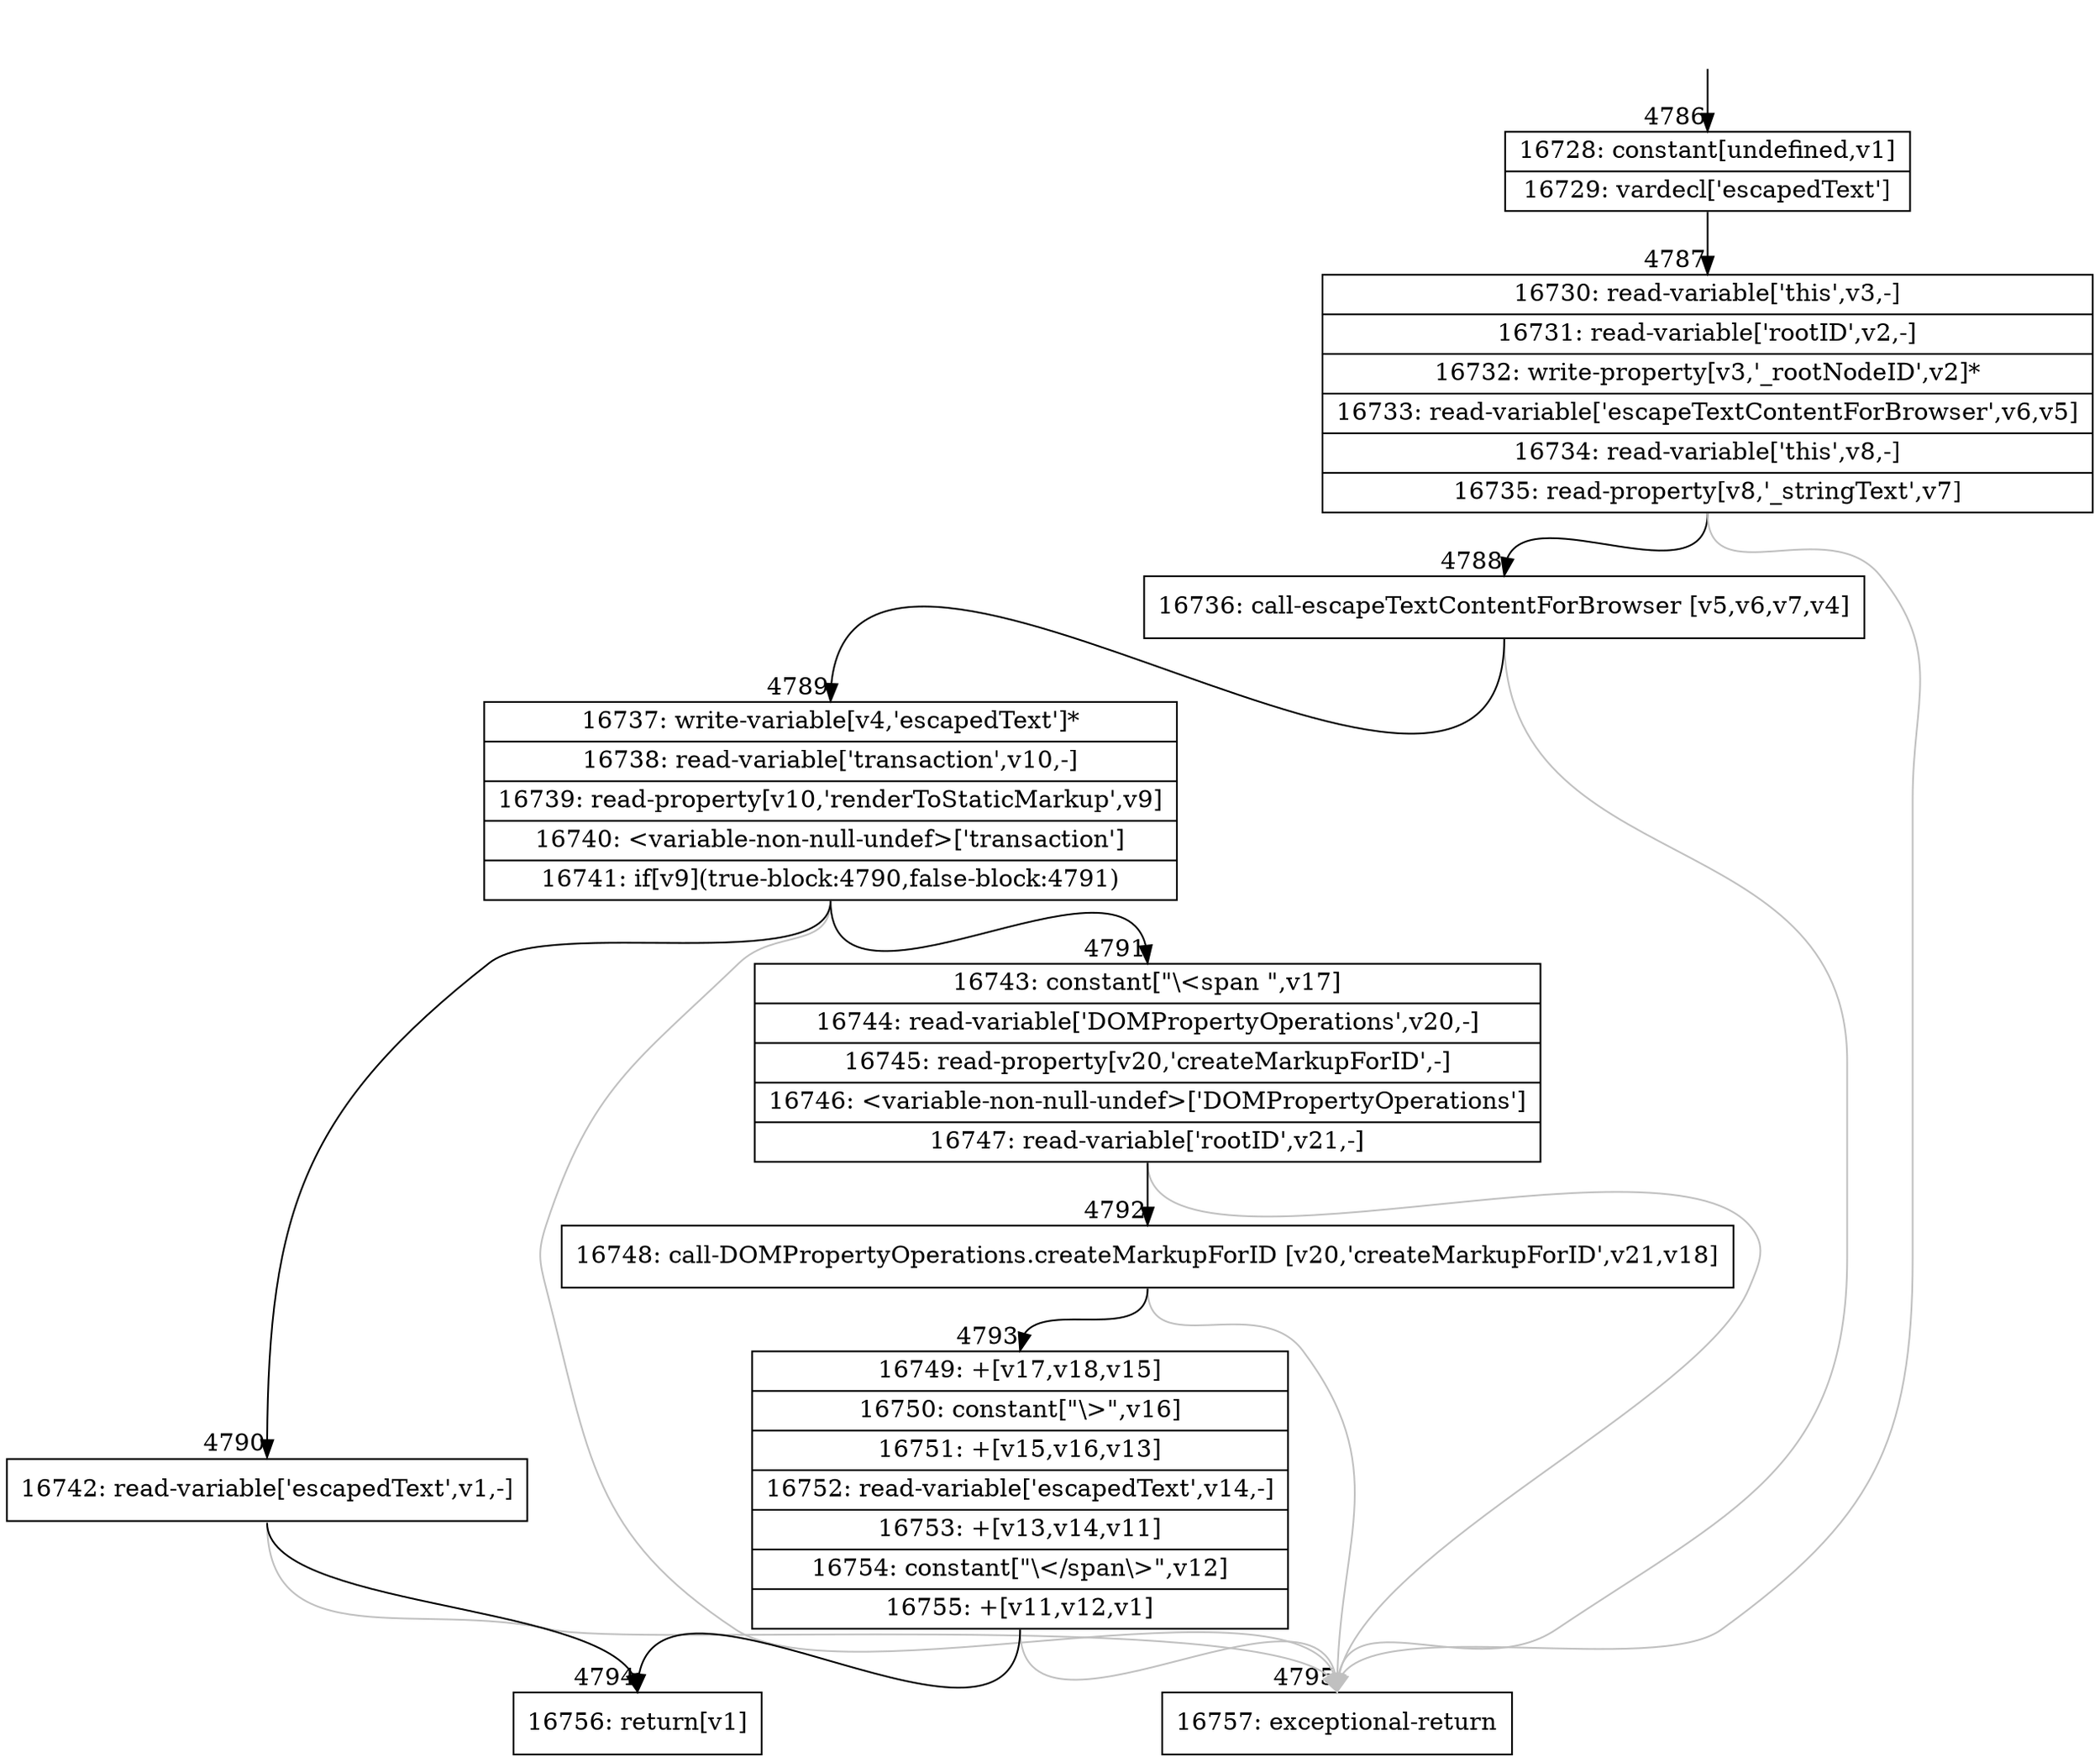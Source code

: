 digraph {
rankdir="TD"
BB_entry324[shape=none,label=""];
BB_entry324 -> BB4786 [tailport=s, headport=n, headlabel="    4786"]
BB4786 [shape=record label="{16728: constant[undefined,v1]|16729: vardecl['escapedText']}" ] 
BB4786 -> BB4787 [tailport=s, headport=n, headlabel="      4787"]
BB4787 [shape=record label="{16730: read-variable['this',v3,-]|16731: read-variable['rootID',v2,-]|16732: write-property[v3,'_rootNodeID',v2]*|16733: read-variable['escapeTextContentForBrowser',v6,v5]|16734: read-variable['this',v8,-]|16735: read-property[v8,'_stringText',v7]}" ] 
BB4787 -> BB4788 [tailport=s, headport=n, headlabel="      4788"]
BB4787 -> BB4795 [tailport=s, headport=n, color=gray, headlabel="      4795"]
BB4788 [shape=record label="{16736: call-escapeTextContentForBrowser [v5,v6,v7,v4]}" ] 
BB4788 -> BB4789 [tailport=s, headport=n, headlabel="      4789"]
BB4788 -> BB4795 [tailport=s, headport=n, color=gray]
BB4789 [shape=record label="{16737: write-variable[v4,'escapedText']*|16738: read-variable['transaction',v10,-]|16739: read-property[v10,'renderToStaticMarkup',v9]|16740: \<variable-non-null-undef\>['transaction']|16741: if[v9](true-block:4790,false-block:4791)}" ] 
BB4789 -> BB4790 [tailport=s, headport=n, headlabel="      4790"]
BB4789 -> BB4791 [tailport=s, headport=n, headlabel="      4791"]
BB4789 -> BB4795 [tailport=s, headport=n, color=gray]
BB4790 [shape=record label="{16742: read-variable['escapedText',v1,-]}" ] 
BB4790 -> BB4794 [tailport=s, headport=n, headlabel="      4794"]
BB4790 -> BB4795 [tailport=s, headport=n, color=gray]
BB4791 [shape=record label="{16743: constant[\"\\\<span \",v17]|16744: read-variable['DOMPropertyOperations',v20,-]|16745: read-property[v20,'createMarkupForID',-]|16746: \<variable-non-null-undef\>['DOMPropertyOperations']|16747: read-variable['rootID',v21,-]}" ] 
BB4791 -> BB4792 [tailport=s, headport=n, headlabel="      4792"]
BB4791 -> BB4795 [tailport=s, headport=n, color=gray]
BB4792 [shape=record label="{16748: call-DOMPropertyOperations.createMarkupForID [v20,'createMarkupForID',v21,v18]}" ] 
BB4792 -> BB4793 [tailport=s, headport=n, headlabel="      4793"]
BB4792 -> BB4795 [tailport=s, headport=n, color=gray]
BB4793 [shape=record label="{16749: +[v17,v18,v15]|16750: constant[\"\\\>\",v16]|16751: +[v15,v16,v13]|16752: read-variable['escapedText',v14,-]|16753: +[v13,v14,v11]|16754: constant[\"\\\</span\\\>\",v12]|16755: +[v11,v12,v1]}" ] 
BB4793 -> BB4794 [tailport=s, headport=n]
BB4793 -> BB4795 [tailport=s, headport=n, color=gray]
BB4794 [shape=record label="{16756: return[v1]}" ] 
BB4795 [shape=record label="{16757: exceptional-return}" ] 
//#$~ 8923
}
